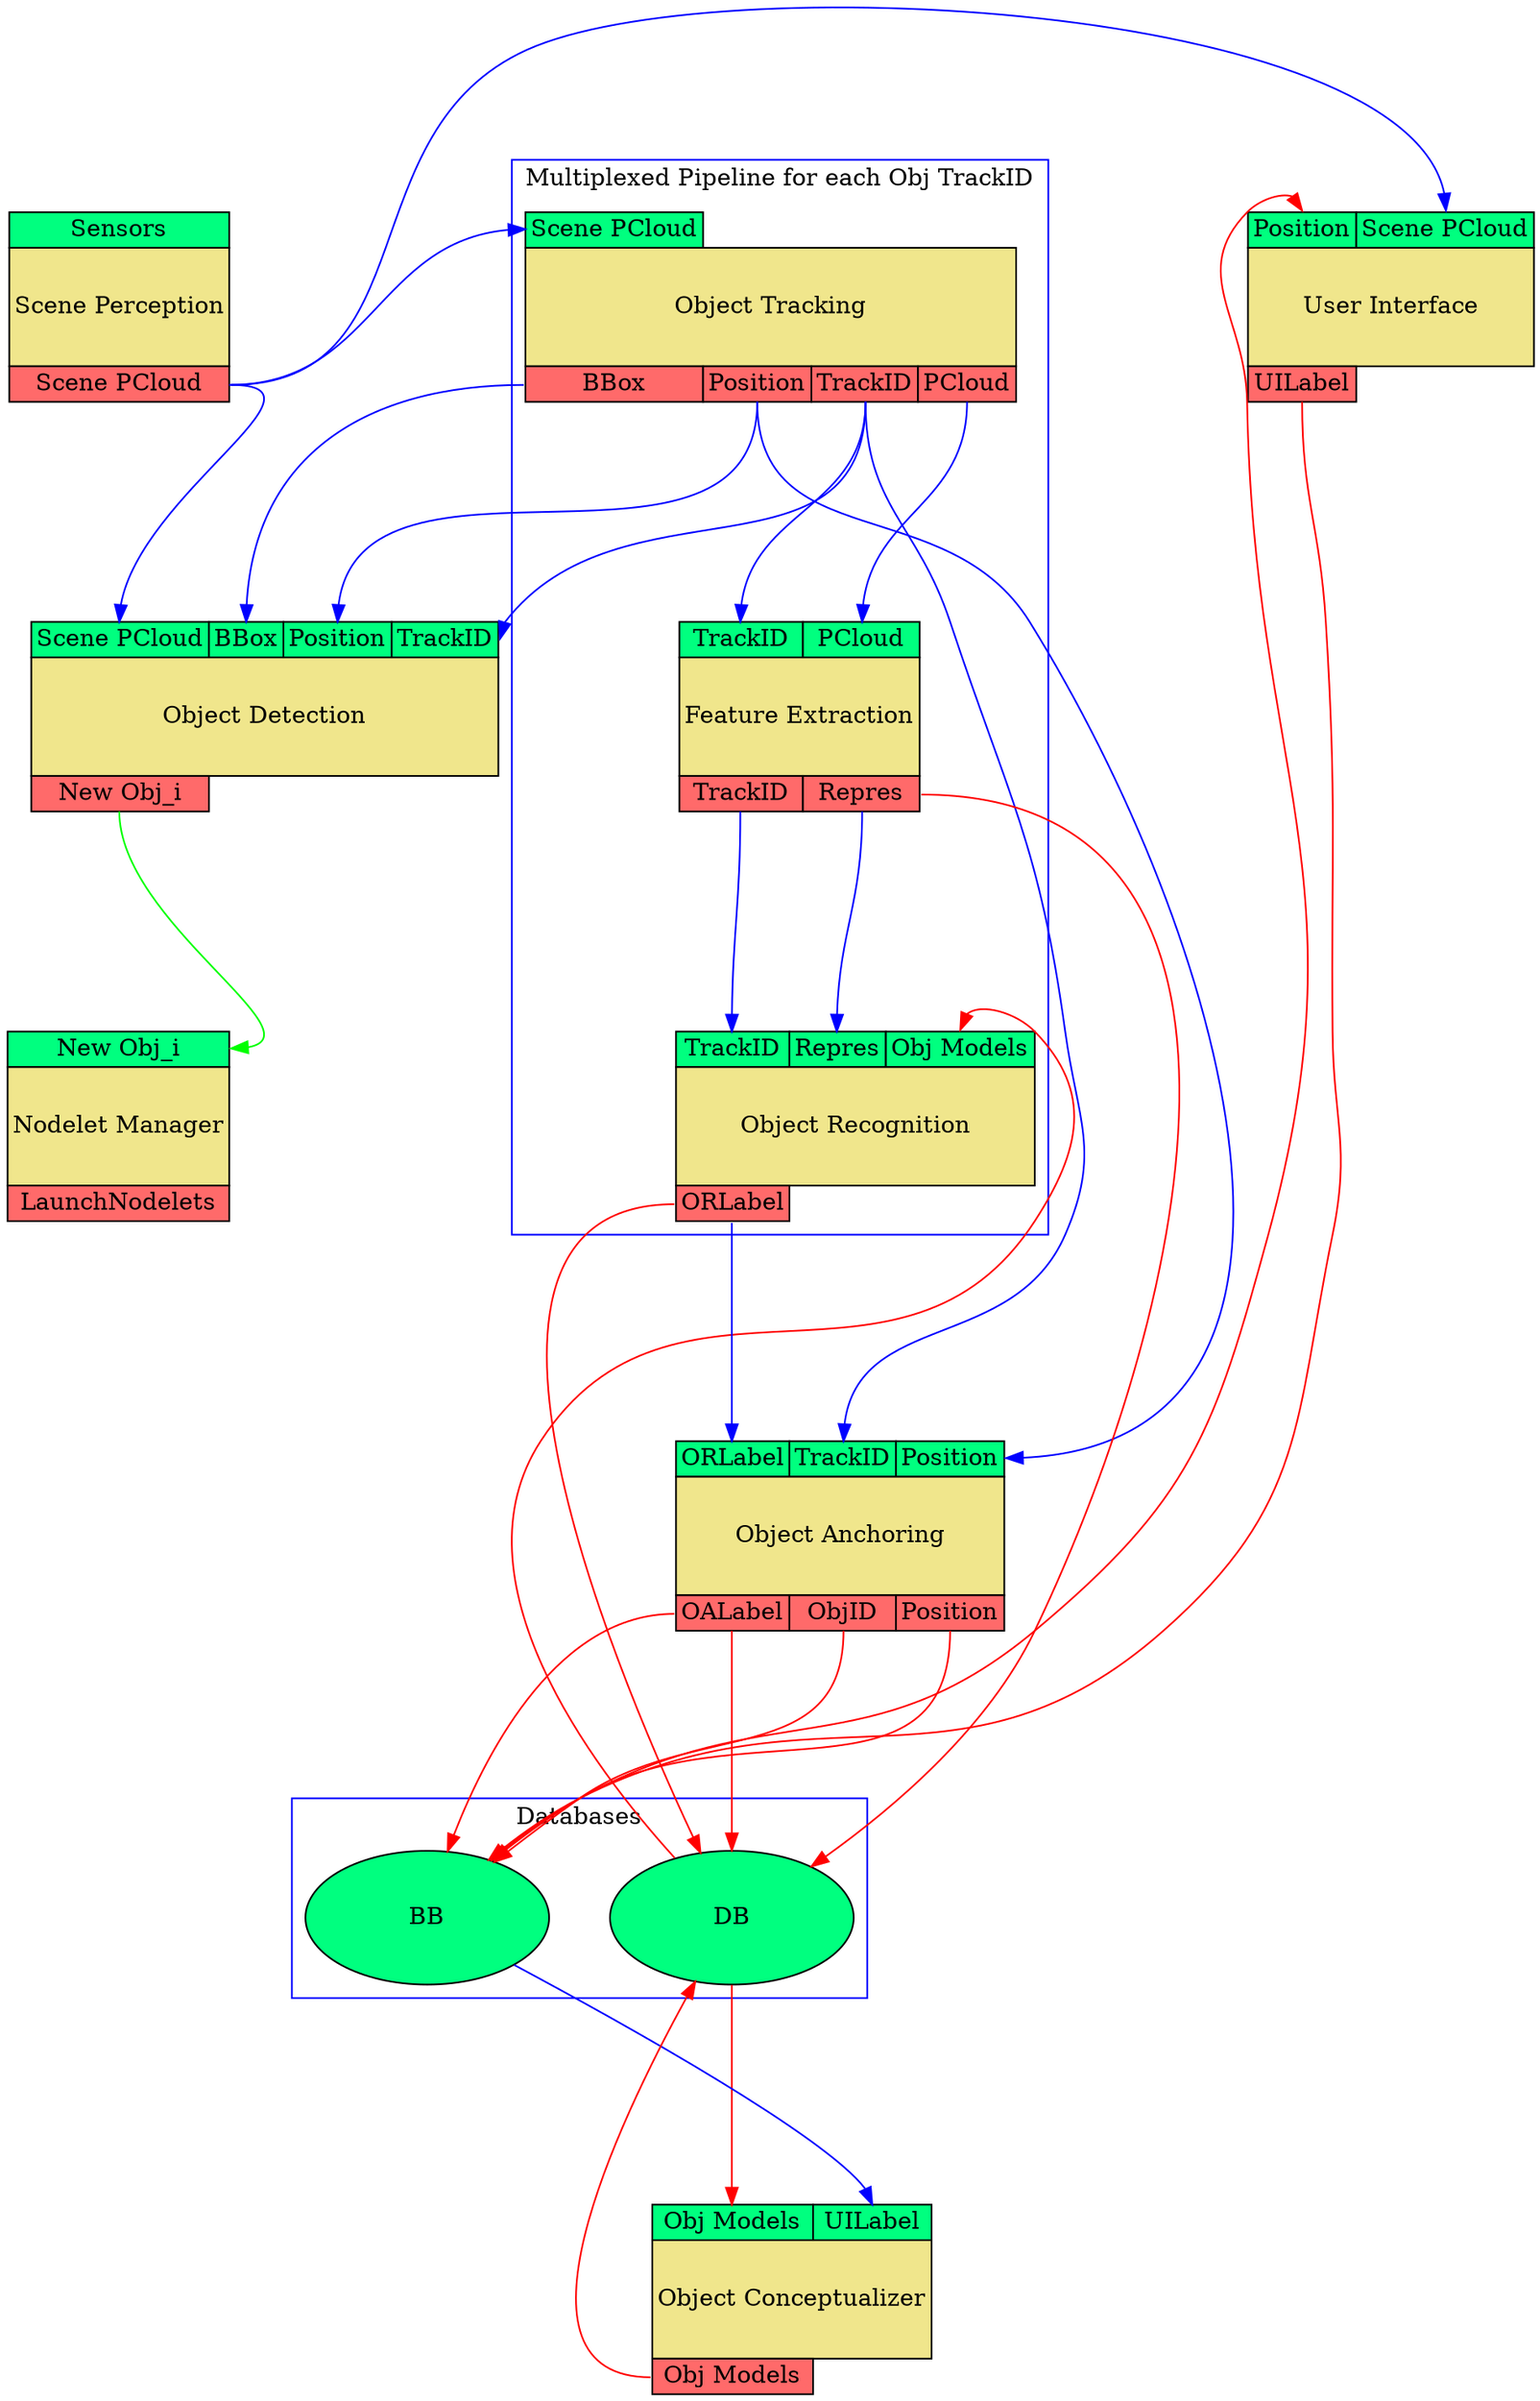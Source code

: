digraph html {
	splines=spline;
	nodesep=0.5;
	ranksep=1.8;
	//esep=0.5;
	//rankdir=TB;
	//rankdir=LR;
	//size="10,16";
	center=true;
		compound=true;

SP [rank=same, shape=none, margin=0 label=<
<TABLE BORDER="0" CELLBORDER="1" CELLSPACING="0" CELLPADDING="2">
<TR>
<TD WIDTH="10%" BGCOLOR="springgreen" PORT="Sensors">Sensors</TD>
</TR>
<TR><TD WIDTH="100%" BGCOLOR="khaki" COLSPAN="1" PORT="here" HEIGHT="70">Scene Perception</TD>
</TR>
<TR>
<TD BGCOLOR="indianred1" PORT="Scene PCloud">Scene PCloud</TD>
</TR>
</TABLE>>];

OD [rank=same, shape=none, margin=0 label=<
<TABLE BORDER="0" CELLBORDER="1" CELLSPACING="0" CELLPADDING="2">
<TR>
<TD BGCOLOR="springgreen" PORT="Scene PCloud">Scene PCloud</TD>
<TD WIDTH="10%" BGCOLOR="springgreen" PORT="BBox">BBox</TD>
<TD WIDTH="10%" BGCOLOR="springgreen" PORT="Pos">Position</TD>
<TD WIDTH="10%" BGCOLOR="springgreen" PORT="TrackID">TrackID</TD>
</TR>
<TR><TD WIDTH="100%" BGCOLOR="khaki" COLSPAN="4" PORT="here" HEIGHT="70">Object Detection</TD>
</TR>
<TR>
<TD BGCOLOR="indianred1" PORT="OD3">New Obj_i</TD>
</TR>
</TABLE>>];

OT [shape=none, margin=0, label=<
<TABLE BORDER="0" CELLBORDER="1" CELLSPACING="0" CELLPADDING="2">
<TR>
<TD BGCOLOR="springgreen" PORT="Scene PCloud">Scene PCloud</TD>
</TR>
<TR><TD BGCOLOR="khaki" COLSPAN="4" PORT="here" HEIGHT="70">Object Tracking</TD>
</TR>
<TR>
<TD BGCOLOR="indianred1" PORT="BBox">BBox</TD>
<TD BGCOLOR="indianred1" PORT="Pos">Position</TD>
<TD BGCOLOR="indianred1" PORT="TrackID">TrackID</TD>
<TD BGCOLOR="indianred1" PORT="PCloud">PCloud</TD>
</TR>
</TABLE>>];

NM [rank=same,shape=none, margin=0, label=<
<TABLE BORDER="0" CELLBORDER="1" CELLSPACING="0" CELLPADDING="2">
<TR>
<TD BGCOLOR="springgreen" PORT="IP1">New Obj_i</TD>
</TR>
<TR><TD BGCOLOR="khaki" COLSPAN="1" PORT="here" HEIGHT="70">Nodelet Manager</TD>
</TR>
<TR>
<TD BGCOLOR="indianred1" PORT="LaunchNodelets">LaunchNodelets</TD>
</TR>
</TABLE>>];

subgraph cluster_1 {
node [style=filled];
label = "Databases";
color=blue

LDB [rank=min, shape=ellipse, margin=0, label="DB" fillcolor="springgreen" width=2
	height=1.1];

BB [rank=min, shape=ellipse, margin=0, label="BB" fillcolor="springgreen" width=2
	height=1.1];
}


FE [shape=none, margin=0, label=<
<TABLE BORDER="0" CELLBORDER="1" CELLSPACING="0" CELLPADDING="2">
<TR>
<TD BGCOLOR="springgreen" PORT="InTrackID">TrackID</TD>
<TD BGCOLOR="springgreen" PORT="PCloud">PCloud</TD>
</TR>
<TR><TD BGCOLOR="khaki" COLSPAN="2" PORT="here" HEIGHT="70">Feature Extraction</TD>
</TR>
<TR>
<TD BGCOLOR="indianred1" PORT="OutTrackID">TrackID</TD>
<TD BGCOLOR="indianred1" PORT="Repres">Repres</TD>
</TR>
</TABLE>>];

OR [shape=none, margin=0, label=<
<TABLE BORDER="0" CELLBORDER="1" CELLSPACING="0" CELLPADDING="2">
<TR>
<TD BGCOLOR="springgreen" PORT="TrackID">TrackID</TD>
<TD BGCOLOR="springgreen" PORT="Repres">Repres</TD>
<TD BGCOLOR="springgreen" PORT="Obj Models">Obj Models</TD>
</TR>
<TR><TD BGCOLOR="khaki" COLSPAN="3" PORT="here" HEIGHT="70">Object Recognition</TD>
</TR>
<TR>
<TD BGCOLOR="indianred1" PORT="ORLabel">ORLabel</TD>
</TR>
</TABLE>>];

OA [shape=none, margin=0, label=<
<TABLE BORDER="0" CELLBORDER="1" CELLSPACING="0" CELLPADDING="2">
<TR>
<TD BGCOLOR="springgreen" PORT="ORLabel">ORLabel</TD>
<TD BGCOLOR="springgreen" PORT="TrackID">TrackID</TD>
<TD BGCOLOR="springgreen" PORT="Pos">Position</TD>
</TR>
<TR><TD BGCOLOR="khaki" COLSPAN="3" PORT="here" HEIGHT="70">Object Anchoring</TD>
</TR>
<TR>
<TD BGCOLOR="indianred1" PORT="OALabel">OALabel</TD>
<TD BGCOLOR="indianred1" PORT="ObjID">ObjID</TD>
<TD BGCOLOR="indianred1" PORT="OutPos">Position</TD>
</TR>
</TABLE>>];

OC [shape=none, margin=0, label=<
<TABLE BORDER="0" CELLBORDER="1" CELLSPACING="0" CELLPADDING="2">
<TR>
<TD BGCOLOR="springgreen" PORT="InObj Models">Obj Models</TD>
<TD BGCOLOR="springgreen" PORT="UILabel">UILabel</TD>
</TR>
<TR><TD BGCOLOR="khaki" COLSPAN="2" PORT="here" HEIGHT="70">Object Conceptualizer</TD>
</TR>
<TR>
<TD BGCOLOR="indianred1" PORT="OutObj Models">Obj Models</TD>
</TR>
</TABLE>>];

UI [shape=none, margin=0, label=<
<TABLE BORDER="0" CELLBORDER="1" CELLSPACING="0" CELLPADDING="2">
<TR>
<TD BGCOLOR="springgreen" PORT="Pos">Position</TD>
<TD BGCOLOR="springgreen" PORT="Scene PCloud">Scene PCloud</TD>
</TR>
<TR><TD BGCOLOR="khaki" COLSPAN="2" PORT="here" HEIGHT="70">User Interface</TD>
</TR>
<TR>
<TD BGCOLOR="indianred1" PORT="UILabel">UILabel</TD>
</TR>
</TABLE>>];

//Edges
subgraph cluster_0 {
node [style=filled];
label = "Multiplexed Pipeline for each Obj TrackID";
color=blue
OT -> FE [headport="InTrackID" tailport="TrackID" label="" fontsize="8"
	color="blue"];
OT -> FE [headport="PCloud" tailport="PCloud" label="" fontsize="8"
	color="blue"];
FE -> OR [headport="TrackID" tailport="OutTrackID" label="" fontsize="8"
	color="blue"];
FE -> OR [headport="Repres" tailport="Repres" label="" fontsize="8"
	color="blue"];
}


OT -> OD [headport="Pos" tailport="Pos" label="" fontsize="8" constraint="false" color="blue" weight="140"];
OT -> OD [headport="TrackID" tailport="TrackID" label="" fontsize="8" constraint="false" weight="140" color="blue"];
OT -> OD [headport="BBox" tailport="BBox" label="" fontsize="8" constraint="false" color="blue" pos="40,40" weight="140"];

OT -> OA [headport="TrackID" tailport="TrackID" label="" fontsize="8" constraint="false"
	color="blue"];
OT -> OA [headport="Pos" tailport="Pos" label="" fontsize="8" constraint="false"
	color="blue"];

OD -> NM [headport="IP1" tailport="OD3" label="" fontsize="8" constraint="true"
	color="green" weight="50"];
FE -> LDB [tailport="Repres" label="" fontsize="8" constraint="false"
	color="red"];
OR -> LDB [tailport="ORLabel" label="" fontsize="8" constraint="false"
	color="red"];
LDB -> OR [headport="Obj Models" label="" fontsize="8" constraint="false"
	color="red"];
//NM -> OT [label="" fontsize="8" color="magenta"
//constraint="false"];
//NM -> FE [label="" fontsize="8" color="magenta" constraint="false"];
//NM -> OR [label="" fontsize="8" color="magenta" constraint="false"];

OR -> OA [headport="ORLabel" tailport="ORLabel" label=""
fontsize="8" constraint="true" color="blue"];
OA -> LDB [tailport="OALabel" label="" fontsize="8"
	color="red"];
OC -> LDB [tailport="OutObj Models" label="" fontsize="8" color="red" constraint="false"];
LDB -> OC [headport="InObj Models" label="" fontsize="8"
	color="red"];
SP -> OD [headport="Scene PCloud" tailport="Scene PCloud" label="" fontsize="8" constraint="true" color="blue"];
SP -> OT [headport="Scene PCloud" tailport="Scene PCloud" label="" fontsize="8" constraint="false"
	color="blue"];
OA -> BB [tailport="OALabel" label="" fontsize="8" color="red" constraint="false"];
OA -> BB [tailport="ObjID" label="" fontsize="8" color="red" constraint="false"];
OA -> BB [tailport="OutPos" label="" fontsize="8" color="red" constraint="false"];
SP -> UI [headport="Scene PCloud" tailport="Scene PCloud" label="" fontsize="8" constraint="false"
	color="blue" spline="spline"];
BB -> UI [headport="Pos" label="" fontsize="8" color="red" constraint="false"];
UI -> BB [tailport="UILabel" label="" fontsize="8" color="red" constraint="false"];

BB -> OC [headport="UILabel" label="" fontsize="8" color="blue" constraint="false"];

}
